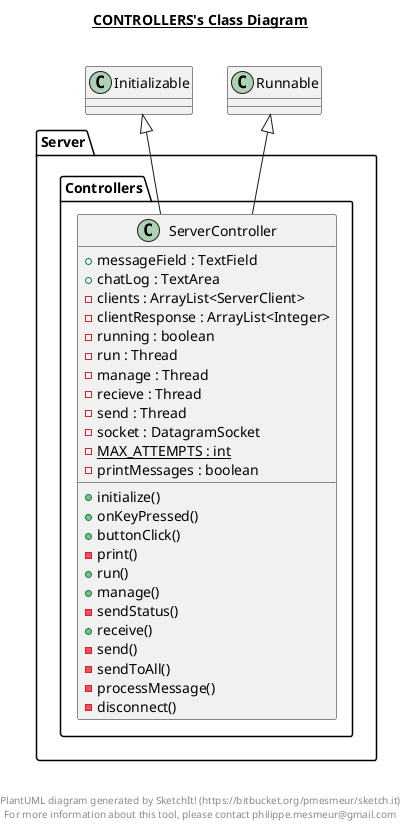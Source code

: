 @startuml

title __CONTROLLERS's Class Diagram__\n

  package Server {
    package Server.Controllers {
      class ServerController {
          + messageField : TextField
          + chatLog : TextArea
          - clients : ArrayList<ServerClient>
          - clientResponse : ArrayList<Integer>
          - running : boolean
          - run : Thread
          - manage : Thread
          - recieve : Thread
          - send : Thread
          - socket : DatagramSocket
          {static} - MAX_ATTEMPTS : int
          - printMessages : boolean
          + initialize()
          + onKeyPressed()
          + buttonClick()
          - print()
          + run()
          + manage()
          - sendStatus()
          + receive()
          - send()
          - sendToAll()
          - processMessage()
          - disconnect()
      }
    }
  }
  

  ServerController -up-|> Runnable
  ServerController -up-|> Initializable


right footer


PlantUML diagram generated by SketchIt! (https://bitbucket.org/pmesmeur/sketch.it)
For more information about this tool, please contact philippe.mesmeur@gmail.com
endfooter

@enduml

